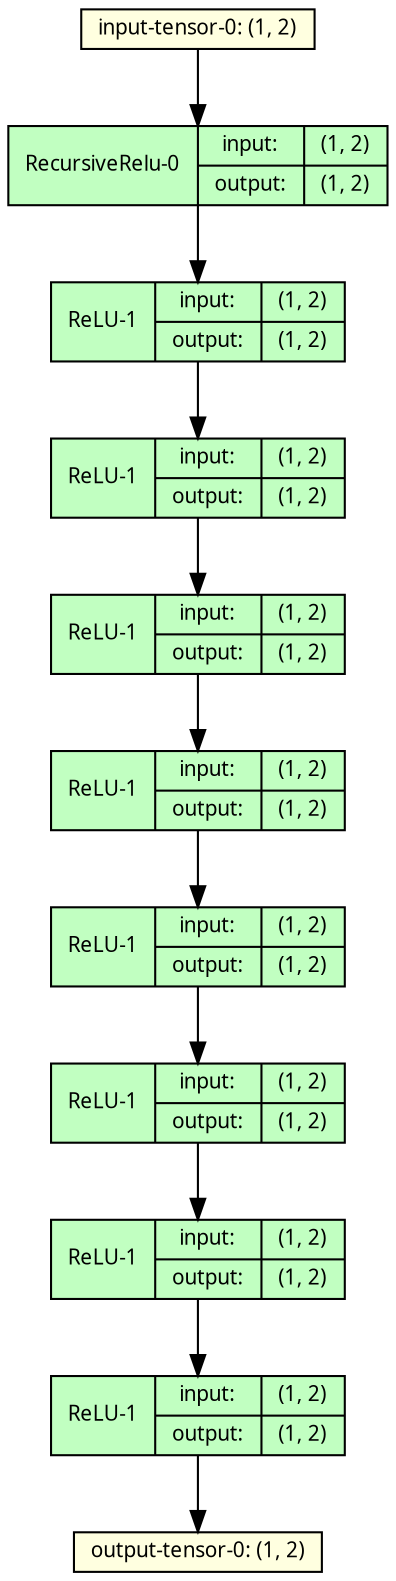 strict digraph RecursiveRelu {
	graph [ordering=in size="12.0,12.0"]
	node [align=left fontname="Linux libertine" fontsize=10 height=0.2 ranksep=0.1 shape=record style=filled]
	edge [fontsize=10]
	0 [label="input-tensor-0: (1, 2)" fillcolor=lightyellow]
	1 [label="RecursiveRelu
-0|{input:|output:}|{(1, 2)|(1, 2)}" fillcolor=darkseagreen1]
	2 [label="ReLU
-1|{input:|output:}|{(1, 2)|(1, 2)}" fillcolor=darkseagreen1]
	3 [label="ReLU
-1|{input:|output:}|{(1, 2)|(1, 2)}" fillcolor=darkseagreen1]
	4 [label="ReLU
-1|{input:|output:}|{(1, 2)|(1, 2)}" fillcolor=darkseagreen1]
	5 [label="ReLU
-1|{input:|output:}|{(1, 2)|(1, 2)}" fillcolor=darkseagreen1]
	6 [label="ReLU
-1|{input:|output:}|{(1, 2)|(1, 2)}" fillcolor=darkseagreen1]
	7 [label="ReLU
-1|{input:|output:}|{(1, 2)|(1, 2)}" fillcolor=darkseagreen1]
	8 [label="ReLU
-1|{input:|output:}|{(1, 2)|(1, 2)}" fillcolor=darkseagreen1]
	9 [label="ReLU
-1|{input:|output:}|{(1, 2)|(1, 2)}" fillcolor=darkseagreen1]
	10 [label="output-tensor-0: (1, 2)" fillcolor=lightyellow]
	0 -> 1
	1 -> 2
	2 -> 3
	3 -> 4
	4 -> 5
	5 -> 6
	6 -> 7
	7 -> 8
	8 -> 9
	9 -> 10
}
strict digraph RecursiveRelu {
	graph [ordering=in size="12.0,12.0"]
	node [align=left fontname="Linux libertine" fontsize=10 height=0.2 ranksep=0.1 shape=record style=filled]
	edge [fontsize=10]
	0 [label="input-tensor-0: (1, 2)" fillcolor=lightyellow]
	1 [label="RecursiveRelu
-0|{input:|output:}|{(1, 2)|(1, 2)}" fillcolor=darkseagreen1]
	2 [label="ReLU
-1|{input:|output:}|{(1, 2)|(1, 2)}" fillcolor=darkseagreen1]
	3 [label="ReLU
-1|{input:|output:}|{(1, 2)|(1, 2)}" fillcolor=darkseagreen1]
	4 [label="ReLU
-1|{input:|output:}|{(1, 2)|(1, 2)}" fillcolor=darkseagreen1]
	5 [label="ReLU
-1|{input:|output:}|{(1, 2)|(1, 2)}" fillcolor=darkseagreen1]
	6 [label="ReLU
-1|{input:|output:}|{(1, 2)|(1, 2)}" fillcolor=darkseagreen1]
	7 [label="ReLU
-1|{input:|output:}|{(1, 2)|(1, 2)}" fillcolor=darkseagreen1]
	8 [label="ReLU
-1|{input:|output:}|{(1, 2)|(1, 2)}" fillcolor=darkseagreen1]
	9 [label="ReLU
-1|{input:|output:}|{(1, 2)|(1, 2)}" fillcolor=darkseagreen1]
	10 [label="output-tensor-0: (1, 2)" fillcolor=lightyellow]
	0 -> 1
	1 -> 2
	2 -> 3
	3 -> 4
	4 -> 5
	5 -> 6
	6 -> 7
	7 -> 8
	8 -> 9
	9 -> 10
}
